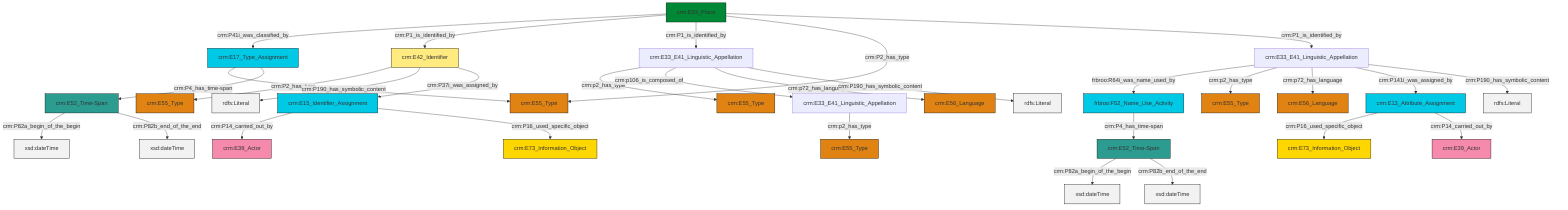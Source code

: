 graph TD
classDef Literal fill:#f2f2f2,stroke:#000000;
classDef CRM_Entity fill:#FFFFFF,stroke:#000000;
classDef Temporal_Entity fill:#00C9E6, stroke:#000000;
classDef Type fill:#E18312, stroke:#000000;
classDef Time-Span fill:#2C9C91, stroke:#000000;
classDef Appellation fill:#FFEB7F, stroke:#000000;
classDef Place fill:#008836, stroke:#000000;
classDef Persistent_Item fill:#B266B2, stroke:#000000;
classDef Conceptual_Object fill:#FFD700, stroke:#000000;
classDef Physical_Thing fill:#D2B48C, stroke:#000000;
classDef Actor fill:#f58aad, stroke:#000000;
classDef PC_Classes fill:#4ce600, stroke:#000000;
classDef Multi fill:#cccccc,stroke:#000000;

0["crm:E33_E41_Linguistic_Appellation"]:::Default -->|crm:p2_has_type| 1["crm:E55_Type"]:::Type
8["crm:E13_Attribute_Assignment"]:::Temporal_Entity -->|crm:P16_used_specific_object| 9["crm:E73_Information_Object"]:::Conceptual_Object
12["frbroo:F52_Name_Use_Activity"]:::Temporal_Entity -->|crm:P4_has_time-span| 13["crm:E52_Time-Span"]:::Time-Span
14["crm:E33_E41_Linguistic_Appellation"]:::Default -->|frbroo:R64i_was_name_used_by| 12["frbroo:F52_Name_Use_Activity"]:::Temporal_Entity
17["crm:E52_Time-Span"]:::Time-Span -->|crm:P82a_begin_of_the_begin| 18[xsd:dateTime]:::Literal
21["crm:E33_E41_Linguistic_Appellation"]:::Default -->|crm:p2_has_type| 22["crm:E55_Type"]:::Type
24["crm:E53_Place"]:::Place -->|crm:P41i_was_classified_by| 6["crm:E17_Type_Assignment"]:::Temporal_Entity
24["crm:E53_Place"]:::Place -->|crm:P1_is_identified_by| 29["crm:E42_Identifier"]:::Appellation
24["crm:E53_Place"]:::Place -->|crm:P1_is_identified_by| 21["crm:E33_E41_Linguistic_Appellation"]:::Default
6["crm:E17_Type_Assignment"]:::Temporal_Entity -->|crm:P42_assigned| 15["crm:E55_Type"]:::Type
24["crm:E53_Place"]:::Place -->|crm:P2_has_type| 15["crm:E55_Type"]:::Type
14["crm:E33_E41_Linguistic_Appellation"]:::Default -->|crm:p2_has_type| 32["crm:E55_Type"]:::Type
14["crm:E33_E41_Linguistic_Appellation"]:::Default -->|crm:p72_has_language| 10["crm:E56_Language"]:::Type
19["crm:E15_Identifier_Assignment"]:::Temporal_Entity -->|crm:P14_carried_out_by| 33["crm:E39_Actor"]:::Actor
19["crm:E15_Identifier_Assignment"]:::Temporal_Entity -->|crm:P16_used_specific_object| 2["crm:E73_Information_Object"]:::Conceptual_Object
24["crm:E53_Place"]:::Place -->|crm:P1_is_identified_by| 14["crm:E33_E41_Linguistic_Appellation"]:::Default
21["crm:E33_E41_Linguistic_Appellation"]:::Default -->|crm:p106_is_composed_of| 0["crm:E33_E41_Linguistic_Appellation"]:::Default
17["crm:E52_Time-Span"]:::Time-Span -->|crm:P82b_end_of_the_end| 36[xsd:dateTime]:::Literal
29["crm:E42_Identifier"]:::Appellation -->|crm:P2_has_type| 4["crm:E55_Type"]:::Type
21["crm:E33_E41_Linguistic_Appellation"]:::Default -->|crm:p72_has_language| 38["crm:E56_Language"]:::Type
13["crm:E52_Time-Span"]:::Time-Span -->|crm:P82a_begin_of_the_begin| 39[xsd:dateTime]:::Literal
29["crm:E42_Identifier"]:::Appellation -->|crm:P190_has_symbolic_content| 40[rdfs:Literal]:::Literal
6["crm:E17_Type_Assignment"]:::Temporal_Entity -->|crm:P4_has_time-span| 17["crm:E52_Time-Span"]:::Time-Span
14["crm:E33_E41_Linguistic_Appellation"]:::Default -->|crm:P141i_was_assigned_by| 8["crm:E13_Attribute_Assignment"]:::Temporal_Entity
29["crm:E42_Identifier"]:::Appellation -->|crm:P37i_was_assigned_by| 19["crm:E15_Identifier_Assignment"]:::Temporal_Entity
13["crm:E52_Time-Span"]:::Time-Span -->|crm:P82b_end_of_the_end| 47[xsd:dateTime]:::Literal
14["crm:E33_E41_Linguistic_Appellation"]:::Default -->|crm:P190_has_symbolic_content| 48[rdfs:Literal]:::Literal
21["crm:E33_E41_Linguistic_Appellation"]:::Default -->|crm:P190_has_symbolic_content| 51[rdfs:Literal]:::Literal
8["crm:E13_Attribute_Assignment"]:::Temporal_Entity -->|crm:P14_carried_out_by| 25["crm:E39_Actor"]:::Actor